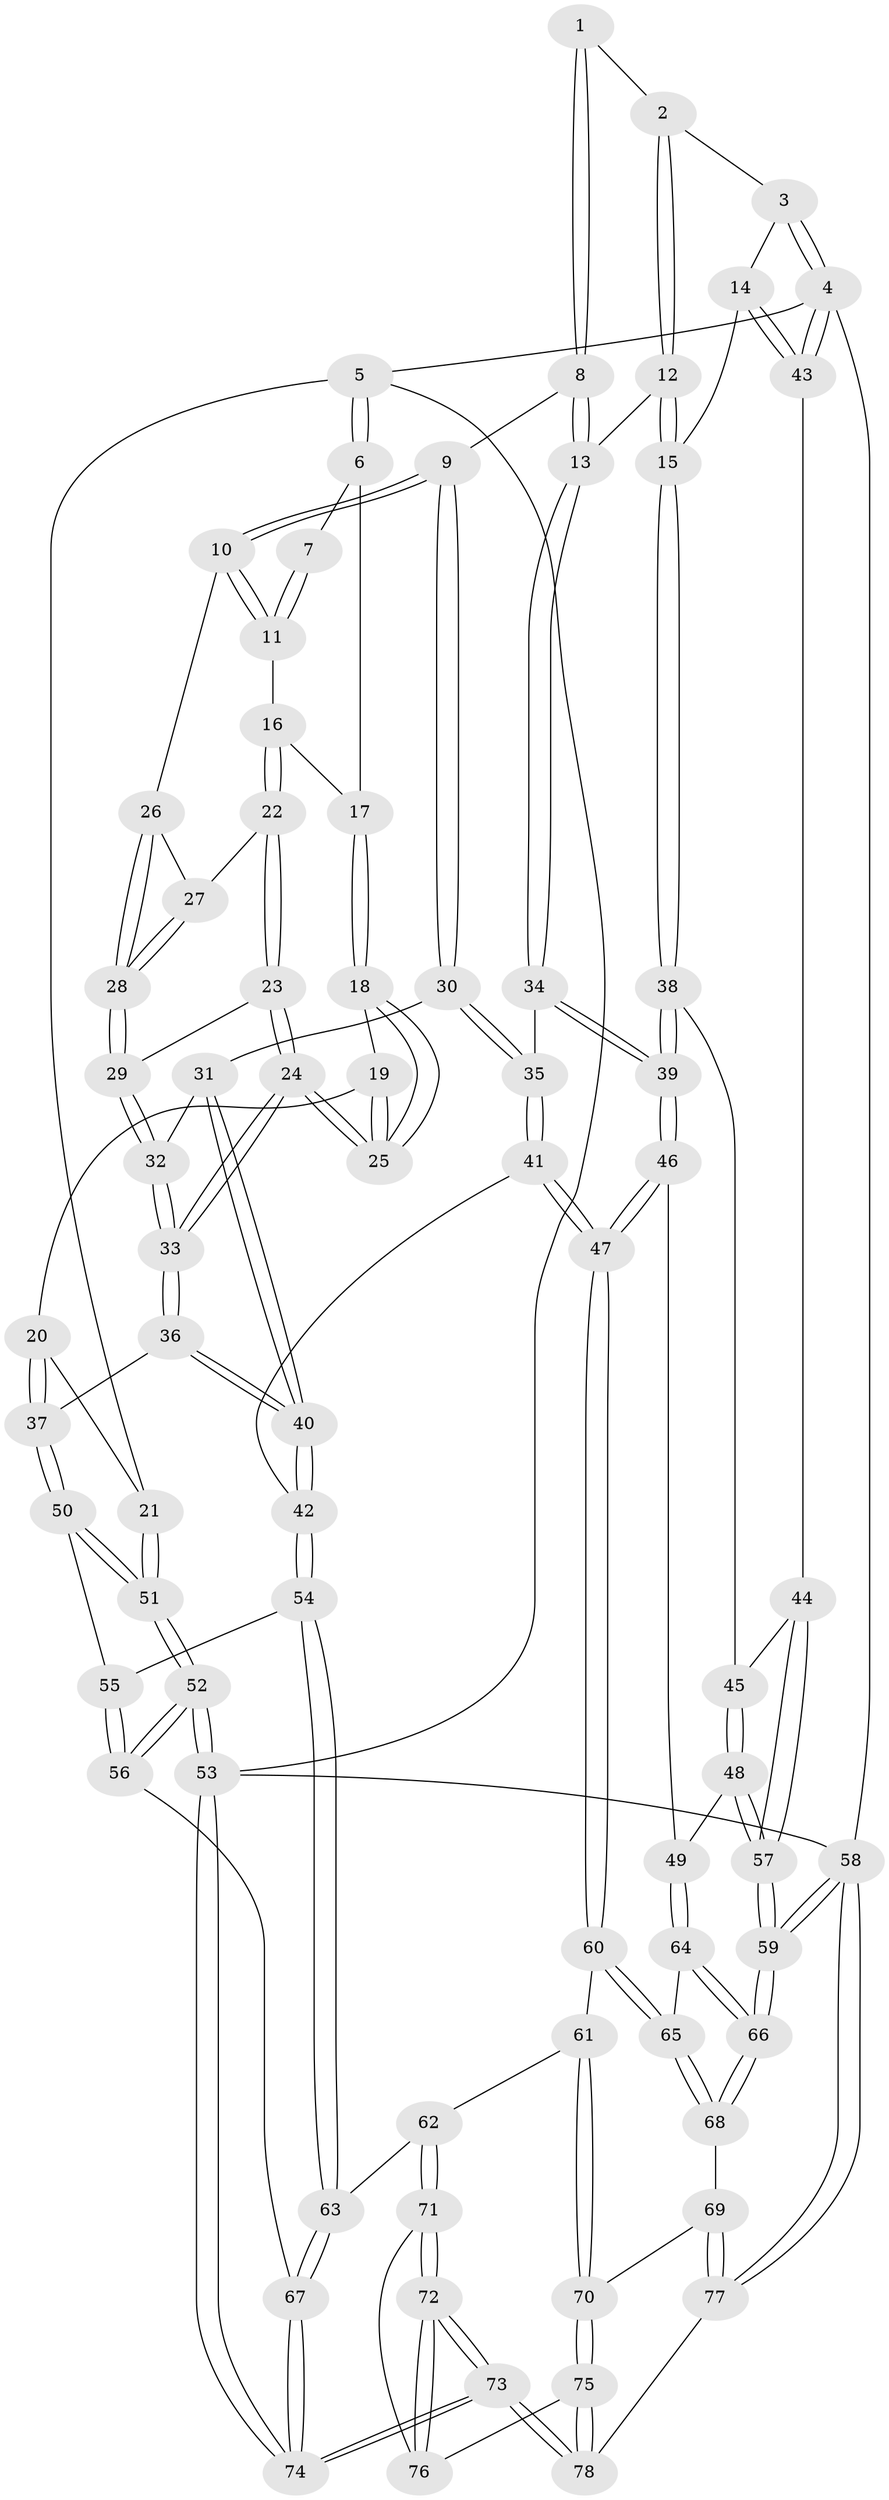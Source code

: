 // Generated by graph-tools (version 1.1) at 2025/38/03/09/25 02:38:54]
// undirected, 78 vertices, 192 edges
graph export_dot {
graph [start="1"]
  node [color=gray90,style=filled];
  1 [pos="+0.5898342405056158+0"];
  2 [pos="+0.792769390868323+0"];
  3 [pos="+1+0"];
  4 [pos="+1+0"];
  5 [pos="+0+0"];
  6 [pos="+0.07344131736610167+0"];
  7 [pos="+0.5096435227777114+0"];
  8 [pos="+0.5600229179847074+0.1595440585174861"];
  9 [pos="+0.46948977585342594+0.13631978021629995"];
  10 [pos="+0.4403316180026103+0.09922564290364294"];
  11 [pos="+0.43515907823086597+0.07992586098534497"];
  12 [pos="+0.7747729109216716+0.04224753942366437"];
  13 [pos="+0.5897603257207757+0.17848889007540306"];
  14 [pos="+0.9216065197755554+0.22680505300734208"];
  15 [pos="+0.8737379500723623+0.22790068709364084"];
  16 [pos="+0.21563192519436988+0.029261629318120694"];
  17 [pos="+0.1834633726592705+0"];
  18 [pos="+0.1601494339734512+0.06664740098777011"];
  19 [pos="+0.07908176300297788+0.18097671503338425"];
  20 [pos="+0.020541312042812697+0.19523773961286542"];
  21 [pos="+0+0.17897411913736808"];
  22 [pos="+0.25649366831936615+0.10944970043530926"];
  23 [pos="+0.24373737046762503+0.20849775470703258"];
  24 [pos="+0.1888511013372621+0.2778250348144687"];
  25 [pos="+0.1873679572879678+0.2753290020223003"];
  26 [pos="+0.3674913267460046+0.1366163341867922"];
  27 [pos="+0.2768398469527992+0.12227338703820587"];
  28 [pos="+0.332321986627538+0.20447463197978413"];
  29 [pos="+0.33261202415588725+0.21074669107289676"];
  30 [pos="+0.3953699855134075+0.2735247603597033"];
  31 [pos="+0.39509054460031057+0.27349950937105916"];
  32 [pos="+0.33343002070094274+0.21199621459742177"];
  33 [pos="+0.19072739911706257+0.32897017766701114"];
  34 [pos="+0.6109672491728283+0.30703047205204426"];
  35 [pos="+0.411691760461989+0.2905878711055516"];
  36 [pos="+0.18886078589786576+0.3717166832958215"];
  37 [pos="+0.16081358386409683+0.3784579273957217"];
  38 [pos="+0.8690705797925593+0.23450204917787007"];
  39 [pos="+0.6836135189171875+0.41895208640605036"];
  40 [pos="+0.19700624807233605+0.37590399238379985"];
  41 [pos="+0.4309813445765327+0.5325380320833294"];
  42 [pos="+0.3377150354550595+0.5422967461937537"];
  43 [pos="+1+0.2248300513591634"];
  44 [pos="+1+0.4717386349380158"];
  45 [pos="+0.9442755881187447+0.4344615726557425"];
  46 [pos="+0.6764878230917717+0.4890229295354182"];
  47 [pos="+0.5284967968875143+0.5547794039100971"];
  48 [pos="+0.7119849514182702+0.5087906473618581"];
  49 [pos="+0.6892430790077255+0.498852699767292"];
  50 [pos="+0.06860562271163194+0.4167653399906881"];
  51 [pos="+0+0.4593681990214181"];
  52 [pos="+0+0.6174511617951776"];
  53 [pos="+0+1"];
  54 [pos="+0.2923957336746671+0.6012903560494474"];
  55 [pos="+0.13917912954235703+0.5684902518980505"];
  56 [pos="+0.019042986720633058+0.665969079034027"];
  57 [pos="+1+0.8663038636247455"];
  58 [pos="+1+1"];
  59 [pos="+1+1"];
  60 [pos="+0.5200023953795484+0.7014894608360902"];
  61 [pos="+0.4393856309859141+0.7826350459558894"];
  62 [pos="+0.32418102901946966+0.7965476900640251"];
  63 [pos="+0.23602171510644704+0.7376433538163092"];
  64 [pos="+0.7010512874933951+0.745914291350969"];
  65 [pos="+0.5836518397010897+0.7885917957674239"];
  66 [pos="+0.8642117202925046+0.9436263968795686"];
  67 [pos="+0.20014432511163857+0.75461614687145"];
  68 [pos="+0.6005167648932964+0.8754086857730643"];
  69 [pos="+0.580572028724488+0.8904214681607034"];
  70 [pos="+0.479581157374428+0.9012203241269978"];
  71 [pos="+0.33407817151588576+0.8377871361046609"];
  72 [pos="+0.3144960746939302+0.965555559935067"];
  73 [pos="+0.2312075106596908+1"];
  74 [pos="+0+1"];
  75 [pos="+0.46638167282525356+0.9148979591045345"];
  76 [pos="+0.4158279525424952+0.9019277052713212"];
  77 [pos="+0.5492177530370868+1"];
  78 [pos="+0.4067351225822904+1"];
  1 -- 2;
  1 -- 8;
  1 -- 8;
  2 -- 3;
  2 -- 12;
  2 -- 12;
  3 -- 4;
  3 -- 4;
  3 -- 14;
  4 -- 5;
  4 -- 43;
  4 -- 43;
  4 -- 58;
  5 -- 6;
  5 -- 6;
  5 -- 21;
  5 -- 53;
  6 -- 7;
  6 -- 17;
  7 -- 11;
  7 -- 11;
  8 -- 9;
  8 -- 13;
  8 -- 13;
  9 -- 10;
  9 -- 10;
  9 -- 30;
  9 -- 30;
  10 -- 11;
  10 -- 11;
  10 -- 26;
  11 -- 16;
  12 -- 13;
  12 -- 15;
  12 -- 15;
  13 -- 34;
  13 -- 34;
  14 -- 15;
  14 -- 43;
  14 -- 43;
  15 -- 38;
  15 -- 38;
  16 -- 17;
  16 -- 22;
  16 -- 22;
  17 -- 18;
  17 -- 18;
  18 -- 19;
  18 -- 25;
  18 -- 25;
  19 -- 20;
  19 -- 25;
  19 -- 25;
  20 -- 21;
  20 -- 37;
  20 -- 37;
  21 -- 51;
  21 -- 51;
  22 -- 23;
  22 -- 23;
  22 -- 27;
  23 -- 24;
  23 -- 24;
  23 -- 29;
  24 -- 25;
  24 -- 25;
  24 -- 33;
  24 -- 33;
  26 -- 27;
  26 -- 28;
  26 -- 28;
  27 -- 28;
  27 -- 28;
  28 -- 29;
  28 -- 29;
  29 -- 32;
  29 -- 32;
  30 -- 31;
  30 -- 35;
  30 -- 35;
  31 -- 32;
  31 -- 40;
  31 -- 40;
  32 -- 33;
  32 -- 33;
  33 -- 36;
  33 -- 36;
  34 -- 35;
  34 -- 39;
  34 -- 39;
  35 -- 41;
  35 -- 41;
  36 -- 37;
  36 -- 40;
  36 -- 40;
  37 -- 50;
  37 -- 50;
  38 -- 39;
  38 -- 39;
  38 -- 45;
  39 -- 46;
  39 -- 46;
  40 -- 42;
  40 -- 42;
  41 -- 42;
  41 -- 47;
  41 -- 47;
  42 -- 54;
  42 -- 54;
  43 -- 44;
  44 -- 45;
  44 -- 57;
  44 -- 57;
  45 -- 48;
  45 -- 48;
  46 -- 47;
  46 -- 47;
  46 -- 49;
  47 -- 60;
  47 -- 60;
  48 -- 49;
  48 -- 57;
  48 -- 57;
  49 -- 64;
  49 -- 64;
  50 -- 51;
  50 -- 51;
  50 -- 55;
  51 -- 52;
  51 -- 52;
  52 -- 53;
  52 -- 53;
  52 -- 56;
  52 -- 56;
  53 -- 74;
  53 -- 74;
  53 -- 58;
  54 -- 55;
  54 -- 63;
  54 -- 63;
  55 -- 56;
  55 -- 56;
  56 -- 67;
  57 -- 59;
  57 -- 59;
  58 -- 59;
  58 -- 59;
  58 -- 77;
  58 -- 77;
  59 -- 66;
  59 -- 66;
  60 -- 61;
  60 -- 65;
  60 -- 65;
  61 -- 62;
  61 -- 70;
  61 -- 70;
  62 -- 63;
  62 -- 71;
  62 -- 71;
  63 -- 67;
  63 -- 67;
  64 -- 65;
  64 -- 66;
  64 -- 66;
  65 -- 68;
  65 -- 68;
  66 -- 68;
  66 -- 68;
  67 -- 74;
  67 -- 74;
  68 -- 69;
  69 -- 70;
  69 -- 77;
  69 -- 77;
  70 -- 75;
  70 -- 75;
  71 -- 72;
  71 -- 72;
  71 -- 76;
  72 -- 73;
  72 -- 73;
  72 -- 76;
  72 -- 76;
  73 -- 74;
  73 -- 74;
  73 -- 78;
  73 -- 78;
  75 -- 76;
  75 -- 78;
  75 -- 78;
  77 -- 78;
}
